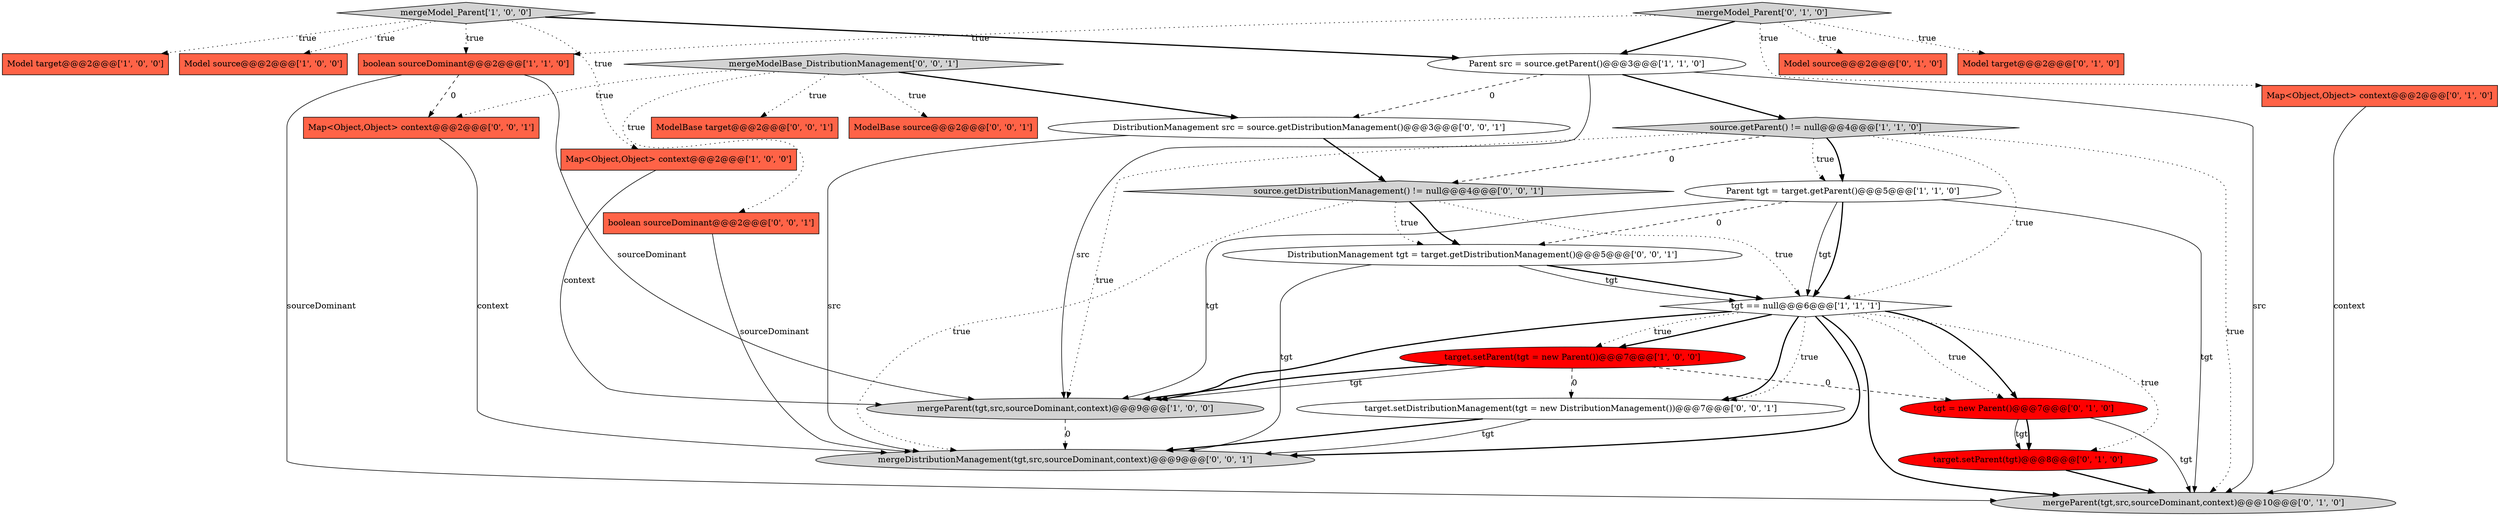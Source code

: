 digraph {
18 [style = filled, label = "mergeDistributionManagement(tgt,src,sourceDominant,context)@@@9@@@['0', '0', '1']", fillcolor = lightgray, shape = ellipse image = "AAA0AAABBB3BBB"];
6 [style = filled, label = "tgt == null@@@6@@@['1', '1', '1']", fillcolor = white, shape = diamond image = "AAA0AAABBB1BBB"];
12 [style = filled, label = "Map<Object,Object> context@@@2@@@['0', '1', '0']", fillcolor = tomato, shape = box image = "AAA0AAABBB2BBB"];
8 [style = filled, label = "Map<Object,Object> context@@@2@@@['1', '0', '0']", fillcolor = tomato, shape = box image = "AAA0AAABBB1BBB"];
17 [style = filled, label = "target.setParent(tgt)@@@8@@@['0', '1', '0']", fillcolor = red, shape = ellipse image = "AAA1AAABBB2BBB"];
4 [style = filled, label = "mergeParent(tgt,src,sourceDominant,context)@@@9@@@['1', '0', '0']", fillcolor = lightgray, shape = ellipse image = "AAA0AAABBB1BBB"];
19 [style = filled, label = "source.getDistributionManagement() != null@@@4@@@['0', '0', '1']", fillcolor = lightgray, shape = diamond image = "AAA0AAABBB3BBB"];
14 [style = filled, label = "Model source@@@2@@@['0', '1', '0']", fillcolor = tomato, shape = box image = "AAA0AAABBB2BBB"];
3 [style = filled, label = "Model target@@@2@@@['1', '0', '0']", fillcolor = tomato, shape = box image = "AAA0AAABBB1BBB"];
15 [style = filled, label = "mergeParent(tgt,src,sourceDominant,context)@@@10@@@['0', '1', '0']", fillcolor = lightgray, shape = ellipse image = "AAA0AAABBB2BBB"];
2 [style = filled, label = "Parent src = source.getParent()@@@3@@@['1', '1', '0']", fillcolor = white, shape = ellipse image = "AAA0AAABBB1BBB"];
27 [style = filled, label = "DistributionManagement src = source.getDistributionManagement()@@@3@@@['0', '0', '1']", fillcolor = white, shape = ellipse image = "AAA0AAABBB3BBB"];
16 [style = filled, label = "tgt = new Parent()@@@7@@@['0', '1', '0']", fillcolor = red, shape = ellipse image = "AAA1AAABBB2BBB"];
22 [style = filled, label = "boolean sourceDominant@@@2@@@['0', '0', '1']", fillcolor = tomato, shape = box image = "AAA0AAABBB3BBB"];
0 [style = filled, label = "mergeModel_Parent['1', '0', '0']", fillcolor = lightgray, shape = diamond image = "AAA0AAABBB1BBB"];
13 [style = filled, label = "mergeModel_Parent['0', '1', '0']", fillcolor = lightgray, shape = diamond image = "AAA0AAABBB2BBB"];
25 [style = filled, label = "Map<Object,Object> context@@@2@@@['0', '0', '1']", fillcolor = tomato, shape = box image = "AAA0AAABBB3BBB"];
1 [style = filled, label = "Model source@@@2@@@['1', '0', '0']", fillcolor = tomato, shape = box image = "AAA0AAABBB1BBB"];
10 [style = filled, label = "boolean sourceDominant@@@2@@@['1', '1', '0']", fillcolor = tomato, shape = box image = "AAA0AAABBB1BBB"];
11 [style = filled, label = "Model target@@@2@@@['0', '1', '0']", fillcolor = tomato, shape = box image = "AAA0AAABBB2BBB"];
24 [style = filled, label = "ModelBase target@@@2@@@['0', '0', '1']", fillcolor = tomato, shape = box image = "AAA0AAABBB3BBB"];
20 [style = filled, label = "ModelBase source@@@2@@@['0', '0', '1']", fillcolor = tomato, shape = box image = "AAA0AAABBB3BBB"];
7 [style = filled, label = "Parent tgt = target.getParent()@@@5@@@['1', '1', '0']", fillcolor = white, shape = ellipse image = "AAA0AAABBB1BBB"];
26 [style = filled, label = "DistributionManagement tgt = target.getDistributionManagement()@@@5@@@['0', '0', '1']", fillcolor = white, shape = ellipse image = "AAA0AAABBB3BBB"];
21 [style = filled, label = "target.setDistributionManagement(tgt = new DistributionManagement())@@@7@@@['0', '0', '1']", fillcolor = white, shape = ellipse image = "AAA0AAABBB3BBB"];
23 [style = filled, label = "mergeModelBase_DistributionManagement['0', '0', '1']", fillcolor = lightgray, shape = diamond image = "AAA0AAABBB3BBB"];
5 [style = filled, label = "source.getParent() != null@@@4@@@['1', '1', '0']", fillcolor = lightgray, shape = diamond image = "AAA0AAABBB1BBB"];
9 [style = filled, label = "target.setParent(tgt = new Parent())@@@7@@@['1', '0', '0']", fillcolor = red, shape = ellipse image = "AAA1AAABBB1BBB"];
7->6 [style = solid, label="tgt"];
9->4 [style = solid, label="tgt"];
4->18 [style = dashed, label="0"];
16->17 [style = solid, label="tgt"];
9->16 [style = dashed, label="0"];
23->27 [style = bold, label=""];
2->4 [style = solid, label="src"];
0->10 [style = dotted, label="true"];
13->12 [style = dotted, label="true"];
23->22 [style = dotted, label="true"];
8->4 [style = solid, label="context"];
6->21 [style = bold, label=""];
6->18 [style = bold, label=""];
9->4 [style = bold, label=""];
0->2 [style = bold, label=""];
27->18 [style = solid, label="src"];
21->18 [style = solid, label="tgt"];
19->18 [style = dotted, label="true"];
2->27 [style = dashed, label="0"];
5->6 [style = dotted, label="true"];
16->15 [style = solid, label="tgt"];
16->17 [style = bold, label=""];
25->18 [style = solid, label="context"];
26->6 [style = solid, label="tgt"];
26->6 [style = bold, label=""];
13->10 [style = dotted, label="true"];
5->15 [style = dotted, label="true"];
6->17 [style = dotted, label="true"];
21->18 [style = bold, label=""];
26->18 [style = solid, label="tgt"];
6->15 [style = bold, label=""];
5->4 [style = dotted, label="true"];
0->8 [style = dotted, label="true"];
6->4 [style = bold, label=""];
23->20 [style = dotted, label="true"];
6->9 [style = dotted, label="true"];
9->21 [style = dashed, label="0"];
6->16 [style = bold, label=""];
5->7 [style = dotted, label="true"];
19->26 [style = bold, label=""];
0->1 [style = dotted, label="true"];
7->6 [style = bold, label=""];
17->15 [style = bold, label=""];
10->15 [style = solid, label="sourceDominant"];
7->15 [style = solid, label="tgt"];
5->7 [style = bold, label=""];
13->11 [style = dotted, label="true"];
7->4 [style = solid, label="tgt"];
10->4 [style = solid, label="sourceDominant"];
27->19 [style = bold, label=""];
0->3 [style = dotted, label="true"];
19->6 [style = dotted, label="true"];
12->15 [style = solid, label="context"];
6->9 [style = bold, label=""];
2->15 [style = solid, label="src"];
6->21 [style = dotted, label="true"];
13->14 [style = dotted, label="true"];
7->26 [style = dashed, label="0"];
5->19 [style = dashed, label="0"];
23->24 [style = dotted, label="true"];
23->25 [style = dotted, label="true"];
10->25 [style = dashed, label="0"];
6->16 [style = dotted, label="true"];
19->26 [style = dotted, label="true"];
2->5 [style = bold, label=""];
13->2 [style = bold, label=""];
22->18 [style = solid, label="sourceDominant"];
}
